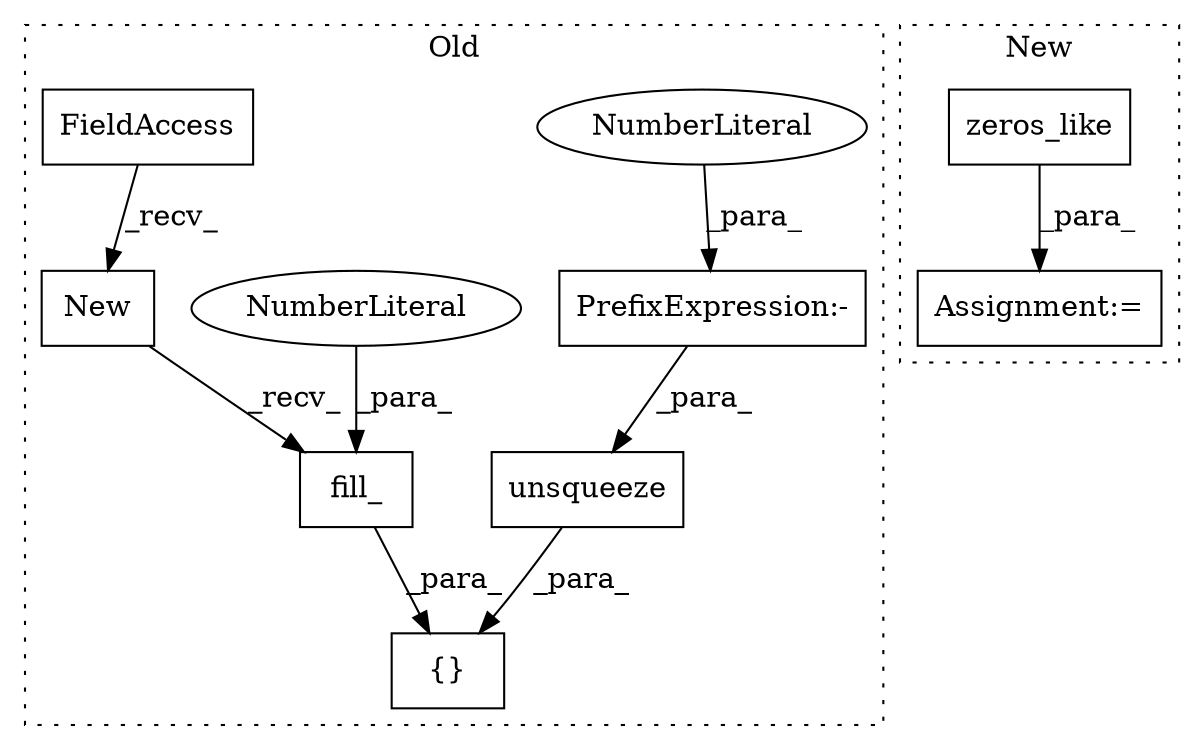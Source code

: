 digraph G {
subgraph cluster0 {
1 [label="fill_" a="32" s="2603,2612" l="6,1" shape="box"];
3 [label="New" a="32" s="2549,2600" l="4,2" shape="box"];
4 [label="NumberLiteral" a="34" s="2609" l="3" shape="ellipse"];
6 [label="{}" a="4" s="2515,2613" l="1,1" shape="box"];
7 [label="unsqueeze" a="32" s="2523,2535" l="10,1" shape="box"];
8 [label="PrefixExpression:-" a="38" s="2533" l="1" shape="box"];
9 [label="NumberLiteral" a="34" s="2534" l="1" shape="ellipse"];
10 [label="FieldAccess" a="22" s="2537" l="11" shape="box"];
label = "Old";
style="dotted";
}
subgraph cluster1 {
2 [label="zeros_like" a="32" s="2540,2557" l="11,1" shape="box"];
5 [label="Assignment:=" a="7" s="2495" l="1" shape="box"];
label = "New";
style="dotted";
}
1 -> 6 [label="_para_"];
2 -> 5 [label="_para_"];
3 -> 1 [label="_recv_"];
4 -> 1 [label="_para_"];
7 -> 6 [label="_para_"];
8 -> 7 [label="_para_"];
9 -> 8 [label="_para_"];
10 -> 3 [label="_recv_"];
}